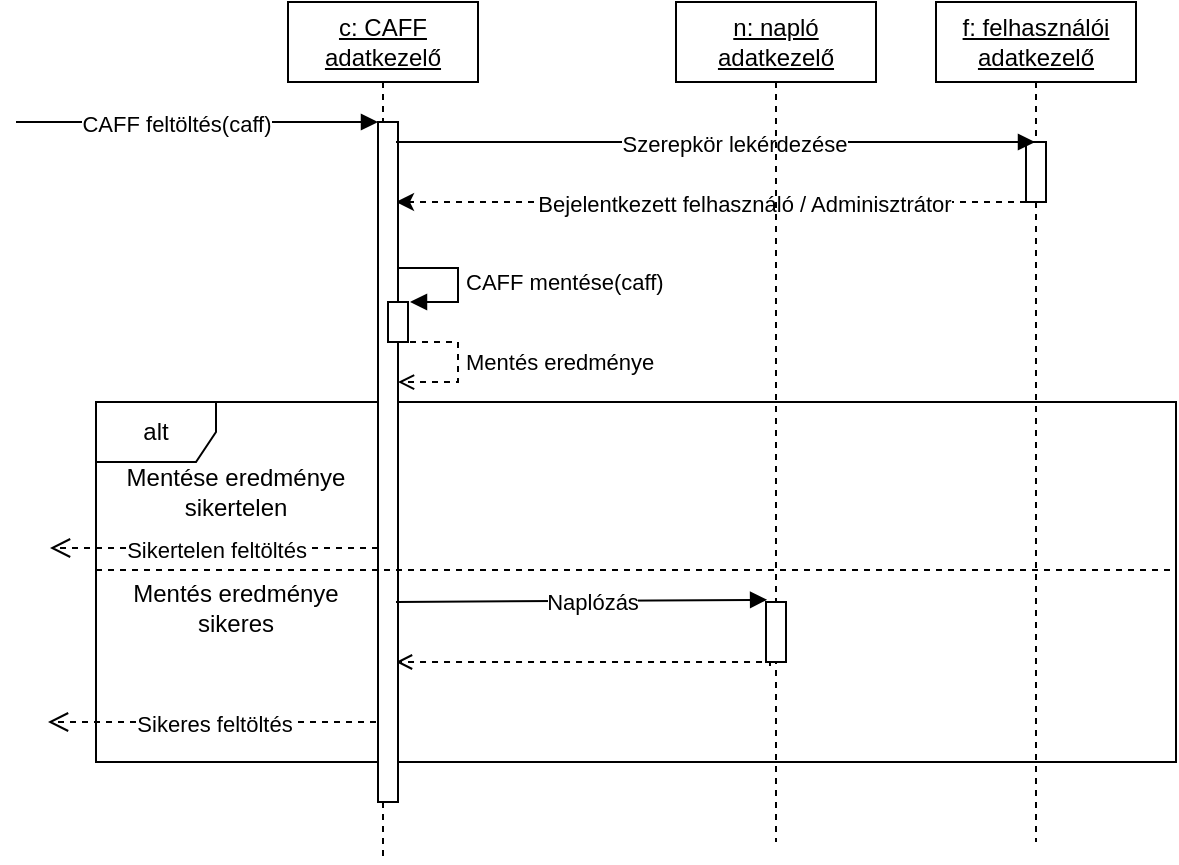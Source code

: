<mxfile version="15.5.5" type="github"><diagram name="Page-1" id="13e1069c-82ec-6db2-03f1-153e76fe0fe0"><mxGraphModel dx="1185" dy="1512" grid="1" gridSize="10" guides="1" tooltips="1" connect="1" arrows="1" fold="1" page="1" pageScale="1" pageWidth="1100" pageHeight="850" background="none" math="0" shadow="0"><root><mxCell id="0"/><mxCell id="1" parent="0"/><mxCell id="3211l-Er1AWYU2jjhMqr-1" value="alt" style="shape=umlFrame;whiteSpace=wrap;html=1;" parent="1" vertex="1"><mxGeometry x="140" y="190" width="540" height="180" as="geometry"/></mxCell><mxCell id="v-LXQGswzC1OJa_wjFEn-1" value="&lt;u&gt;f: felhasználói&lt;br&gt;adatkezelő&lt;/u&gt;" style="shape=umlLifeline;perimeter=lifelinePerimeter;whiteSpace=wrap;html=1;container=1;collapsible=0;recursiveResize=0;outlineConnect=0;" parent="1" vertex="1"><mxGeometry x="560" y="-10" width="100" height="420" as="geometry"/></mxCell><mxCell id="wc8MHf9N2YYuKddE2Fxc-27" value="" style="html=1;points=[];perimeter=orthogonalPerimeter;" parent="v-LXQGswzC1OJa_wjFEn-1" vertex="1"><mxGeometry x="45" y="70" width="10" height="30" as="geometry"/></mxCell><mxCell id="WbSlsj89f3Ih7I8g9Dnm-4" style="edgeStyle=orthogonalEdgeStyle;rounded=0;orthogonalLoop=1;jettySize=auto;html=1;dashed=1;exitX=0.2;exitY=1.067;exitDx=0;exitDy=0;exitPerimeter=0;endArrow=open;endFill=0;" parent="v-LXQGswzC1OJa_wjFEn-1" source="WbSlsj89f3Ih7I8g9Dnm-2" edge="1"><mxGeometry relative="1" as="geometry"><mxPoint x="-270" y="330" as="targetPoint"/><Array as="points"><mxPoint x="-83" y="330"/></Array><mxPoint x="45" y="330" as="sourcePoint"/></mxGeometry></mxCell><mxCell id="v-LXQGswzC1OJa_wjFEn-6" style="edgeStyle=orthogonalEdgeStyle;rounded=0;orthogonalLoop=1;jettySize=auto;html=1;dashed=1;" parent="1" source="wc8MHf9N2YYuKddE2Fxc-27" edge="1"><mxGeometry relative="1" as="geometry"><mxPoint x="290" y="90" as="targetPoint"/><Array as="points"><mxPoint x="290" y="90"/></Array></mxGeometry></mxCell><mxCell id="v-LXQGswzC1OJa_wjFEn-10" value="Bejelentkezett felhasználó / Adminisztrátor" style="edgeLabel;html=1;align=center;verticalAlign=middle;resizable=0;points=[];" parent="v-LXQGswzC1OJa_wjFEn-6" vertex="1" connectable="0"><mxGeometry x="-0.104" y="1" relative="1" as="geometry"><mxPoint as="offset"/></mxGeometry></mxCell><mxCell id="wc8MHf9N2YYuKddE2Fxc-1" value="&lt;u&gt;c: CAFF&lt;br&gt;adatkezelő&lt;br&gt;&lt;/u&gt;" style="shape=umlLifeline;perimeter=lifelinePerimeter;whiteSpace=wrap;html=1;container=1;collapsible=0;recursiveResize=0;outlineConnect=0;" parent="1" vertex="1"><mxGeometry x="236" y="-10" width="95" height="430" as="geometry"/></mxCell><mxCell id="wc8MHf9N2YYuKddE2Fxc-4" value="" style="html=1;points=[];perimeter=orthogonalPerimeter;" parent="wc8MHf9N2YYuKddE2Fxc-1" vertex="1"><mxGeometry x="45" y="60" width="10" height="340" as="geometry"/></mxCell><mxCell id="wc8MHf9N2YYuKddE2Fxc-5" value="CAFF feltöltés(caff)" style="html=1;verticalAlign=bottom;endArrow=block;entryX=0;entryY=0;rounded=0;" parent="wc8MHf9N2YYuKddE2Fxc-1" target="wc8MHf9N2YYuKddE2Fxc-4" edge="1"><mxGeometry x="-0.116" y="-10" relative="1" as="geometry"><mxPoint x="-136" y="60" as="sourcePoint"/><mxPoint as="offset"/></mxGeometry></mxCell><mxCell id="wc8MHf9N2YYuKddE2Fxc-35" value="Mentés eredménye" style="edgeStyle=orthogonalEdgeStyle;html=1;align=left;spacingLeft=2;endArrow=open;rounded=0;entryX=1;entryY=0.192;entryDx=0;entryDy=0;entryPerimeter=0;dashed=1;endFill=0;" parent="wc8MHf9N2YYuKddE2Fxc-1" edge="1"><mxGeometry relative="1" as="geometry"><mxPoint x="55" y="170" as="sourcePoint"/><Array as="points"><mxPoint x="85" y="170"/><mxPoint x="85" y="190"/></Array><mxPoint x="55" y="190.04" as="targetPoint"/></mxGeometry></mxCell><mxCell id="wc8MHf9N2YYuKddE2Fxc-33" value="CAFF mentése(caff)" style="edgeStyle=orthogonalEdgeStyle;html=1;align=left;spacingLeft=2;endArrow=block;rounded=0;" parent="wc8MHf9N2YYuKddE2Fxc-1" edge="1"><mxGeometry x="0.042" relative="1" as="geometry"><mxPoint x="55" y="133" as="sourcePoint"/><Array as="points"><mxPoint x="85" y="133"/><mxPoint x="85" y="150"/><mxPoint x="61" y="150"/></Array><mxPoint x="61" y="150" as="targetPoint"/><mxPoint as="offset"/></mxGeometry></mxCell><mxCell id="wc8MHf9N2YYuKddE2Fxc-6" value="Sikertelen feltöltés" style="html=1;verticalAlign=bottom;endArrow=open;dashed=1;endSize=8;rounded=0;" parent="wc8MHf9N2YYuKddE2Fxc-1" edge="1"><mxGeometry x="-0.012" y="10" relative="1" as="geometry"><mxPoint x="-119" y="273" as="targetPoint"/><mxPoint x="45" y="273.0" as="sourcePoint"/><Array as="points"><mxPoint x="-106" y="273"/></Array><mxPoint as="offset"/></mxGeometry></mxCell><mxCell id="v-LXQGswzC1OJa_wjFEn-15" value="" style="html=1;points=[];perimeter=orthogonalPerimeter;" parent="wc8MHf9N2YYuKddE2Fxc-1" vertex="1"><mxGeometry x="50" y="150" width="10" height="20" as="geometry"/></mxCell><mxCell id="v-LXQGswzC1OJa_wjFEn-9" value="Szerepkör lekérdezése" style="html=1;verticalAlign=bottom;endArrow=block;rounded=0;" parent="1" target="v-LXQGswzC1OJa_wjFEn-1" edge="1"><mxGeometry x="0.054" y="-10" relative="1" as="geometry"><mxPoint x="290" y="60" as="sourcePoint"/><mxPoint as="offset"/><mxPoint x="455" y="60.0" as="targetPoint"/></mxGeometry></mxCell><mxCell id="3211l-Er1AWYU2jjhMqr-2" value="" style="line;strokeWidth=1;fillColor=none;align=left;verticalAlign=middle;spacingTop=-1;spacingLeft=3;spacingRight=3;rotatable=0;labelPosition=right;points=[];portConstraint=eastwest;dashed=1;" parent="1" vertex="1"><mxGeometry x="140" y="270" width="540" height="8" as="geometry"/></mxCell><mxCell id="3211l-Er1AWYU2jjhMqr-5" value="Mentése eredménye&lt;br&gt;sikertelen" style="text;html=1;strokeColor=none;fillColor=none;align=center;verticalAlign=middle;whiteSpace=wrap;rounded=0;dashed=1;" parent="1" vertex="1"><mxGeometry x="140" y="220" width="140" height="30" as="geometry"/></mxCell><mxCell id="3211l-Er1AWYU2jjhMqr-7" value="Sikeres feltöltés" style="html=1;verticalAlign=bottom;endArrow=open;dashed=1;endSize=8;rounded=0;" parent="1" edge="1"><mxGeometry x="-0.012" y="10" relative="1" as="geometry"><mxPoint x="116" y="350" as="targetPoint"/><mxPoint x="280" y="350.0" as="sourcePoint"/><Array as="points"><mxPoint x="129" y="350"/></Array><mxPoint as="offset"/></mxGeometry></mxCell><mxCell id="3211l-Er1AWYU2jjhMqr-8" value="Mentés eredménye&lt;br&gt;sikeres" style="text;html=1;strokeColor=none;fillColor=none;align=center;verticalAlign=middle;whiteSpace=wrap;rounded=0;dashed=1;" parent="1" vertex="1"><mxGeometry x="140" y="278" width="140" height="30" as="geometry"/></mxCell><mxCell id="WbSlsj89f3Ih7I8g9Dnm-1" value="&lt;u&gt;n: napló&lt;br&gt;adatkezelő&lt;br&gt;&lt;/u&gt;" style="shape=umlLifeline;perimeter=lifelinePerimeter;whiteSpace=wrap;html=1;container=1;collapsible=0;recursiveResize=0;outlineConnect=0;" parent="1" vertex="1"><mxGeometry x="430" y="-10" width="100" height="420" as="geometry"/></mxCell><mxCell id="WbSlsj89f3Ih7I8g9Dnm-2" value="" style="html=1;points=[];perimeter=orthogonalPerimeter;" parent="WbSlsj89f3Ih7I8g9Dnm-1" vertex="1"><mxGeometry x="45" y="300" width="10" height="30" as="geometry"/></mxCell><mxCell id="WbSlsj89f3Ih7I8g9Dnm-3" value="Naplózás" style="html=1;verticalAlign=bottom;endArrow=block;rounded=0;entryX=0.055;entryY=-0.037;entryDx=0;entryDy=0;entryPerimeter=0;" parent="1" target="WbSlsj89f3Ih7I8g9Dnm-2" edge="1"><mxGeometry x="0.054" y="-10" relative="1" as="geometry"><mxPoint x="290" y="290" as="sourcePoint"/><mxPoint as="offset"/><mxPoint x="470" y="290" as="targetPoint"/></mxGeometry></mxCell></root></mxGraphModel></diagram></mxfile>